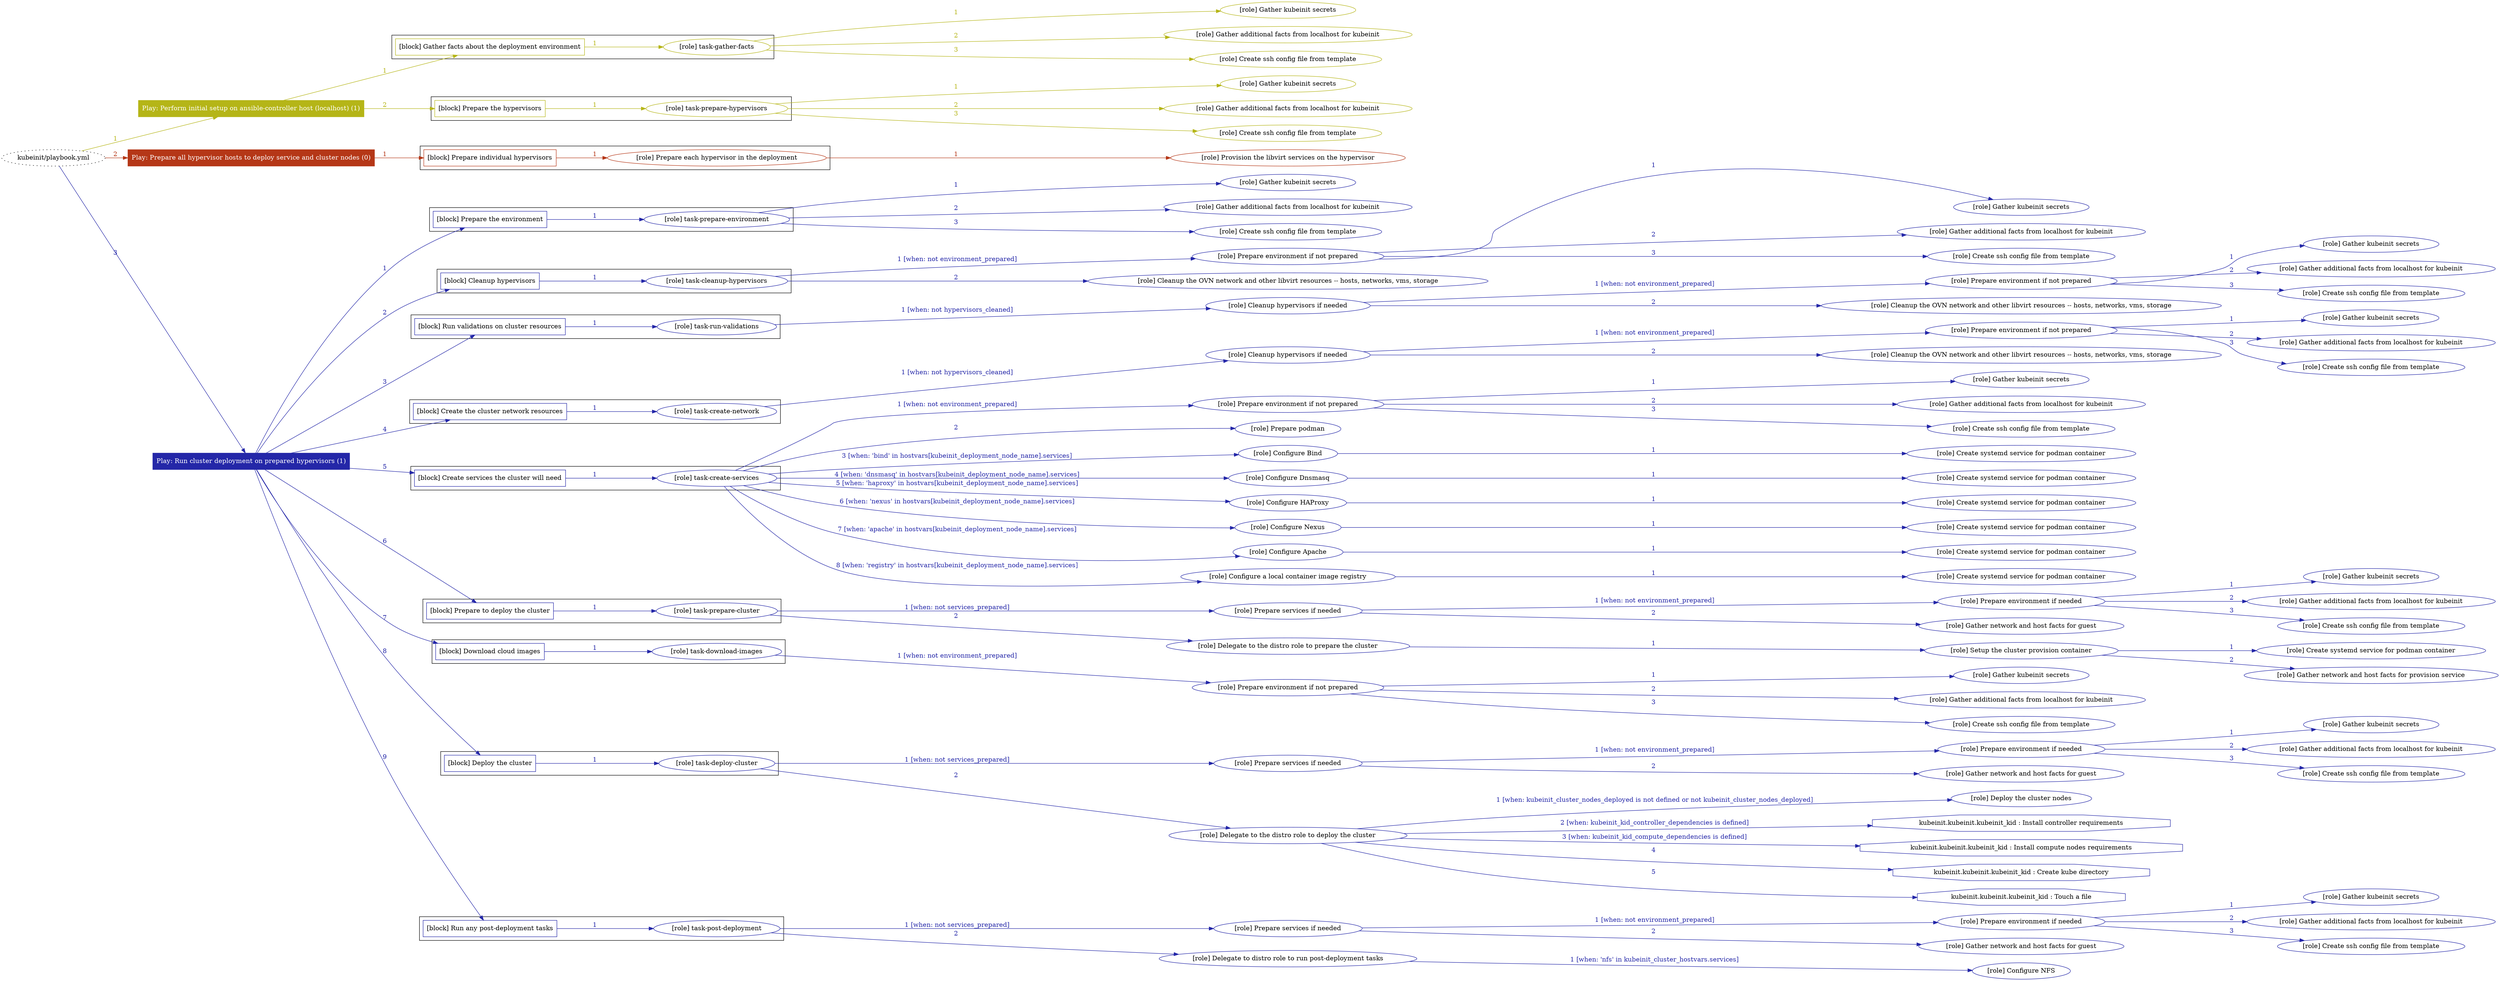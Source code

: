 digraph {
	graph [concentrate=true ordering=in rankdir=LR ratio=fill]
	edge [esep=5 sep=10]
	"kubeinit/playbook.yml" [URL="/home/runner/work/kubeinit/kubeinit/kubeinit/playbook.yml" id=playbook_47b7b293 style=dotted]
	play_937cb48f [label="Play: Perform initial setup on ansible-controller host (localhost) (1)" URL="/home/runner/work/kubeinit/kubeinit/kubeinit/playbook.yml" color="#b5b517" fontcolor="#ffffff" id=play_937cb48f shape=box style=filled tooltip=localhost]
	"kubeinit/playbook.yml" -> play_937cb48f [label="1 " color="#b5b517" fontcolor="#b5b517" id=edge_dd795683 labeltooltip="1 " tooltip="1 "]
	subgraph "Gather kubeinit secrets" {
		role_ed96c75e [label="[role] Gather kubeinit secrets" URL="/home/runner/.ansible/collections/ansible_collections/kubeinit/kubeinit/roles/kubeinit_prepare/tasks/gather_kubeinit_facts.yml" color="#b5b517" id=role_ed96c75e tooltip="Gather kubeinit secrets"]
	}
	subgraph "Gather additional facts from localhost for kubeinit" {
		role_6e40fe6b [label="[role] Gather additional facts from localhost for kubeinit" URL="/home/runner/.ansible/collections/ansible_collections/kubeinit/kubeinit/roles/kubeinit_prepare/tasks/gather_kubeinit_facts.yml" color="#b5b517" id=role_6e40fe6b tooltip="Gather additional facts from localhost for kubeinit"]
	}
	subgraph "Create ssh config file from template" {
		role_78a59d5d [label="[role] Create ssh config file from template" URL="/home/runner/.ansible/collections/ansible_collections/kubeinit/kubeinit/roles/kubeinit_prepare/tasks/gather_kubeinit_facts.yml" color="#b5b517" id=role_78a59d5d tooltip="Create ssh config file from template"]
	}
	subgraph "task-gather-facts" {
		role_327c9a6c [label="[role] task-gather-facts" URL="/home/runner/work/kubeinit/kubeinit/kubeinit/playbook.yml" color="#b5b517" id=role_327c9a6c tooltip="task-gather-facts"]
		role_327c9a6c -> role_ed96c75e [label="1 " color="#b5b517" fontcolor="#b5b517" id=edge_e8161efe labeltooltip="1 " tooltip="1 "]
		role_327c9a6c -> role_6e40fe6b [label="2 " color="#b5b517" fontcolor="#b5b517" id=edge_b67c21b3 labeltooltip="2 " tooltip="2 "]
		role_327c9a6c -> role_78a59d5d [label="3 " color="#b5b517" fontcolor="#b5b517" id=edge_03779abf labeltooltip="3 " tooltip="3 "]
	}
	subgraph "Gather kubeinit secrets" {
		role_2427c04c [label="[role] Gather kubeinit secrets" URL="/home/runner/.ansible/collections/ansible_collections/kubeinit/kubeinit/roles/kubeinit_prepare/tasks/gather_kubeinit_facts.yml" color="#b5b517" id=role_2427c04c tooltip="Gather kubeinit secrets"]
	}
	subgraph "Gather additional facts from localhost for kubeinit" {
		role_32081172 [label="[role] Gather additional facts from localhost for kubeinit" URL="/home/runner/.ansible/collections/ansible_collections/kubeinit/kubeinit/roles/kubeinit_prepare/tasks/gather_kubeinit_facts.yml" color="#b5b517" id=role_32081172 tooltip="Gather additional facts from localhost for kubeinit"]
	}
	subgraph "Create ssh config file from template" {
		role_581063bf [label="[role] Create ssh config file from template" URL="/home/runner/.ansible/collections/ansible_collections/kubeinit/kubeinit/roles/kubeinit_prepare/tasks/gather_kubeinit_facts.yml" color="#b5b517" id=role_581063bf tooltip="Create ssh config file from template"]
	}
	subgraph "task-prepare-hypervisors" {
		role_02ac95f9 [label="[role] task-prepare-hypervisors" URL="/home/runner/work/kubeinit/kubeinit/kubeinit/playbook.yml" color="#b5b517" id=role_02ac95f9 tooltip="task-prepare-hypervisors"]
		role_02ac95f9 -> role_2427c04c [label="1 " color="#b5b517" fontcolor="#b5b517" id=edge_ed2f1d16 labeltooltip="1 " tooltip="1 "]
		role_02ac95f9 -> role_32081172 [label="2 " color="#b5b517" fontcolor="#b5b517" id=edge_9cb4f3f2 labeltooltip="2 " tooltip="2 "]
		role_02ac95f9 -> role_581063bf [label="3 " color="#b5b517" fontcolor="#b5b517" id=edge_46cb0c7a labeltooltip="3 " tooltip="3 "]
	}
	subgraph "Play: Perform initial setup on ansible-controller host (localhost) (1)" {
		play_937cb48f -> block_862da949 [label=1 color="#b5b517" fontcolor="#b5b517" id=edge_7a6660ed labeltooltip=1 tooltip=1]
		subgraph cluster_block_862da949 {
			block_862da949 [label="[block] Gather facts about the deployment environment" URL="/home/runner/work/kubeinit/kubeinit/kubeinit/playbook.yml" color="#b5b517" id=block_862da949 labeltooltip="Gather facts about the deployment environment" shape=box tooltip="Gather facts about the deployment environment"]
			block_862da949 -> role_327c9a6c [label="1 " color="#b5b517" fontcolor="#b5b517" id=edge_3bb84605 labeltooltip="1 " tooltip="1 "]
		}
		play_937cb48f -> block_5217d3e6 [label=2 color="#b5b517" fontcolor="#b5b517" id=edge_00e06ff8 labeltooltip=2 tooltip=2]
		subgraph cluster_block_5217d3e6 {
			block_5217d3e6 [label="[block] Prepare the hypervisors" URL="/home/runner/work/kubeinit/kubeinit/kubeinit/playbook.yml" color="#b5b517" id=block_5217d3e6 labeltooltip="Prepare the hypervisors" shape=box tooltip="Prepare the hypervisors"]
			block_5217d3e6 -> role_02ac95f9 [label="1 " color="#b5b517" fontcolor="#b5b517" id=edge_16edf0bf labeltooltip="1 " tooltip="1 "]
		}
	}
	play_73b41ae6 [label="Play: Prepare all hypervisor hosts to deploy service and cluster nodes (0)" URL="/home/runner/work/kubeinit/kubeinit/kubeinit/playbook.yml" color="#b53717" fontcolor="#ffffff" id=play_73b41ae6 shape=box style=filled tooltip="Play: Prepare all hypervisor hosts to deploy service and cluster nodes (0)"]
	"kubeinit/playbook.yml" -> play_73b41ae6 [label="2 " color="#b53717" fontcolor="#b53717" id=edge_59a3e1f5 labeltooltip="2 " tooltip="2 "]
	subgraph "Provision the libvirt services on the hypervisor" {
		role_277ba4d5 [label="[role] Provision the libvirt services on the hypervisor" URL="/home/runner/.ansible/collections/ansible_collections/kubeinit/kubeinit/roles/kubeinit_prepare/tasks/prepare_hypervisor.yml" color="#b53717" id=role_277ba4d5 tooltip="Provision the libvirt services on the hypervisor"]
	}
	subgraph "Prepare each hypervisor in the deployment" {
		role_1795a131 [label="[role] Prepare each hypervisor in the deployment" URL="/home/runner/work/kubeinit/kubeinit/kubeinit/playbook.yml" color="#b53717" id=role_1795a131 tooltip="Prepare each hypervisor in the deployment"]
		role_1795a131 -> role_277ba4d5 [label="1 " color="#b53717" fontcolor="#b53717" id=edge_d8b6fa1d labeltooltip="1 " tooltip="1 "]
	}
	subgraph "Play: Prepare all hypervisor hosts to deploy service and cluster nodes (0)" {
		play_73b41ae6 -> block_49fa1c51 [label=1 color="#b53717" fontcolor="#b53717" id=edge_22fc5b82 labeltooltip=1 tooltip=1]
		subgraph cluster_block_49fa1c51 {
			block_49fa1c51 [label="[block] Prepare individual hypervisors" URL="/home/runner/work/kubeinit/kubeinit/kubeinit/playbook.yml" color="#b53717" id=block_49fa1c51 labeltooltip="Prepare individual hypervisors" shape=box tooltip="Prepare individual hypervisors"]
			block_49fa1c51 -> role_1795a131 [label="1 " color="#b53717" fontcolor="#b53717" id=edge_def941c2 labeltooltip="1 " tooltip="1 "]
		}
	}
	play_09cf9530 [label="Play: Run cluster deployment on prepared hypervisors (1)" URL="/home/runner/work/kubeinit/kubeinit/kubeinit/playbook.yml" color="#2427a8" fontcolor="#ffffff" id=play_09cf9530 shape=box style=filled tooltip=localhost]
	"kubeinit/playbook.yml" -> play_09cf9530 [label="3 " color="#2427a8" fontcolor="#2427a8" id=edge_6d068b29 labeltooltip="3 " tooltip="3 "]
	subgraph "Gather kubeinit secrets" {
		role_8f853077 [label="[role] Gather kubeinit secrets" URL="/home/runner/.ansible/collections/ansible_collections/kubeinit/kubeinit/roles/kubeinit_prepare/tasks/gather_kubeinit_facts.yml" color="#2427a8" id=role_8f853077 tooltip="Gather kubeinit secrets"]
	}
	subgraph "Gather additional facts from localhost for kubeinit" {
		role_56231300 [label="[role] Gather additional facts from localhost for kubeinit" URL="/home/runner/.ansible/collections/ansible_collections/kubeinit/kubeinit/roles/kubeinit_prepare/tasks/gather_kubeinit_facts.yml" color="#2427a8" id=role_56231300 tooltip="Gather additional facts from localhost for kubeinit"]
	}
	subgraph "Create ssh config file from template" {
		role_834581c9 [label="[role] Create ssh config file from template" URL="/home/runner/.ansible/collections/ansible_collections/kubeinit/kubeinit/roles/kubeinit_prepare/tasks/gather_kubeinit_facts.yml" color="#2427a8" id=role_834581c9 tooltip="Create ssh config file from template"]
	}
	subgraph "task-prepare-environment" {
		role_d9ef6ade [label="[role] task-prepare-environment" URL="/home/runner/work/kubeinit/kubeinit/kubeinit/playbook.yml" color="#2427a8" id=role_d9ef6ade tooltip="task-prepare-environment"]
		role_d9ef6ade -> role_8f853077 [label="1 " color="#2427a8" fontcolor="#2427a8" id=edge_3ff3e3dc labeltooltip="1 " tooltip="1 "]
		role_d9ef6ade -> role_56231300 [label="2 " color="#2427a8" fontcolor="#2427a8" id=edge_e9e5349a labeltooltip="2 " tooltip="2 "]
		role_d9ef6ade -> role_834581c9 [label="3 " color="#2427a8" fontcolor="#2427a8" id=edge_0f3aed71 labeltooltip="3 " tooltip="3 "]
	}
	subgraph "Gather kubeinit secrets" {
		role_c5cd80c6 [label="[role] Gather kubeinit secrets" URL="/home/runner/.ansible/collections/ansible_collections/kubeinit/kubeinit/roles/kubeinit_prepare/tasks/gather_kubeinit_facts.yml" color="#2427a8" id=role_c5cd80c6 tooltip="Gather kubeinit secrets"]
	}
	subgraph "Gather additional facts from localhost for kubeinit" {
		role_556c48da [label="[role] Gather additional facts from localhost for kubeinit" URL="/home/runner/.ansible/collections/ansible_collections/kubeinit/kubeinit/roles/kubeinit_prepare/tasks/gather_kubeinit_facts.yml" color="#2427a8" id=role_556c48da tooltip="Gather additional facts from localhost for kubeinit"]
	}
	subgraph "Create ssh config file from template" {
		role_42d53e2d [label="[role] Create ssh config file from template" URL="/home/runner/.ansible/collections/ansible_collections/kubeinit/kubeinit/roles/kubeinit_prepare/tasks/gather_kubeinit_facts.yml" color="#2427a8" id=role_42d53e2d tooltip="Create ssh config file from template"]
	}
	subgraph "Prepare environment if not prepared" {
		role_fcbd5d4d [label="[role] Prepare environment if not prepared" URL="/home/runner/.ansible/collections/ansible_collections/kubeinit/kubeinit/roles/kubeinit_prepare/tasks/cleanup_hypervisors.yml" color="#2427a8" id=role_fcbd5d4d tooltip="Prepare environment if not prepared"]
		role_fcbd5d4d -> role_c5cd80c6 [label="1 " color="#2427a8" fontcolor="#2427a8" id=edge_6a57b587 labeltooltip="1 " tooltip="1 "]
		role_fcbd5d4d -> role_556c48da [label="2 " color="#2427a8" fontcolor="#2427a8" id=edge_8f45a356 labeltooltip="2 " tooltip="2 "]
		role_fcbd5d4d -> role_42d53e2d [label="3 " color="#2427a8" fontcolor="#2427a8" id=edge_998fbed8 labeltooltip="3 " tooltip="3 "]
	}
	subgraph "Cleanup the OVN network and other libvirt resources -- hosts, networks, vms, storage" {
		role_f5495cf4 [label="[role] Cleanup the OVN network and other libvirt resources -- hosts, networks, vms, storage" URL="/home/runner/.ansible/collections/ansible_collections/kubeinit/kubeinit/roles/kubeinit_prepare/tasks/cleanup_hypervisors.yml" color="#2427a8" id=role_f5495cf4 tooltip="Cleanup the OVN network and other libvirt resources -- hosts, networks, vms, storage"]
	}
	subgraph "task-cleanup-hypervisors" {
		role_9c5950e7 [label="[role] task-cleanup-hypervisors" URL="/home/runner/work/kubeinit/kubeinit/kubeinit/playbook.yml" color="#2427a8" id=role_9c5950e7 tooltip="task-cleanup-hypervisors"]
		role_9c5950e7 -> role_fcbd5d4d [label="1 [when: not environment_prepared]" color="#2427a8" fontcolor="#2427a8" id=edge_17e51607 labeltooltip="1 [when: not environment_prepared]" tooltip="1 [when: not environment_prepared]"]
		role_9c5950e7 -> role_f5495cf4 [label="2 " color="#2427a8" fontcolor="#2427a8" id=edge_f82c6fec labeltooltip="2 " tooltip="2 "]
	}
	subgraph "Gather kubeinit secrets" {
		role_97b9703a [label="[role] Gather kubeinit secrets" URL="/home/runner/.ansible/collections/ansible_collections/kubeinit/kubeinit/roles/kubeinit_prepare/tasks/gather_kubeinit_facts.yml" color="#2427a8" id=role_97b9703a tooltip="Gather kubeinit secrets"]
	}
	subgraph "Gather additional facts from localhost for kubeinit" {
		role_0f340cea [label="[role] Gather additional facts from localhost for kubeinit" URL="/home/runner/.ansible/collections/ansible_collections/kubeinit/kubeinit/roles/kubeinit_prepare/tasks/gather_kubeinit_facts.yml" color="#2427a8" id=role_0f340cea tooltip="Gather additional facts from localhost for kubeinit"]
	}
	subgraph "Create ssh config file from template" {
		role_f732a82e [label="[role] Create ssh config file from template" URL="/home/runner/.ansible/collections/ansible_collections/kubeinit/kubeinit/roles/kubeinit_prepare/tasks/gather_kubeinit_facts.yml" color="#2427a8" id=role_f732a82e tooltip="Create ssh config file from template"]
	}
	subgraph "Prepare environment if not prepared" {
		role_f29326f2 [label="[role] Prepare environment if not prepared" URL="/home/runner/.ansible/collections/ansible_collections/kubeinit/kubeinit/roles/kubeinit_prepare/tasks/cleanup_hypervisors.yml" color="#2427a8" id=role_f29326f2 tooltip="Prepare environment if not prepared"]
		role_f29326f2 -> role_97b9703a [label="1 " color="#2427a8" fontcolor="#2427a8" id=edge_5872899e labeltooltip="1 " tooltip="1 "]
		role_f29326f2 -> role_0f340cea [label="2 " color="#2427a8" fontcolor="#2427a8" id=edge_11907156 labeltooltip="2 " tooltip="2 "]
		role_f29326f2 -> role_f732a82e [label="3 " color="#2427a8" fontcolor="#2427a8" id=edge_9e468ffb labeltooltip="3 " tooltip="3 "]
	}
	subgraph "Cleanup the OVN network and other libvirt resources -- hosts, networks, vms, storage" {
		role_e59be4cb [label="[role] Cleanup the OVN network and other libvirt resources -- hosts, networks, vms, storage" URL="/home/runner/.ansible/collections/ansible_collections/kubeinit/kubeinit/roles/kubeinit_prepare/tasks/cleanup_hypervisors.yml" color="#2427a8" id=role_e59be4cb tooltip="Cleanup the OVN network and other libvirt resources -- hosts, networks, vms, storage"]
	}
	subgraph "Cleanup hypervisors if needed" {
		role_9312fcc5 [label="[role] Cleanup hypervisors if needed" URL="/home/runner/.ansible/collections/ansible_collections/kubeinit/kubeinit/roles/kubeinit_validations/tasks/main.yml" color="#2427a8" id=role_9312fcc5 tooltip="Cleanup hypervisors if needed"]
		role_9312fcc5 -> role_f29326f2 [label="1 [when: not environment_prepared]" color="#2427a8" fontcolor="#2427a8" id=edge_0fa0b1cf labeltooltip="1 [when: not environment_prepared]" tooltip="1 [when: not environment_prepared]"]
		role_9312fcc5 -> role_e59be4cb [label="2 " color="#2427a8" fontcolor="#2427a8" id=edge_1bc4699c labeltooltip="2 " tooltip="2 "]
	}
	subgraph "task-run-validations" {
		role_a04991d7 [label="[role] task-run-validations" URL="/home/runner/work/kubeinit/kubeinit/kubeinit/playbook.yml" color="#2427a8" id=role_a04991d7 tooltip="task-run-validations"]
		role_a04991d7 -> role_9312fcc5 [label="1 [when: not hypervisors_cleaned]" color="#2427a8" fontcolor="#2427a8" id=edge_fa55d11b labeltooltip="1 [when: not hypervisors_cleaned]" tooltip="1 [when: not hypervisors_cleaned]"]
	}
	subgraph "Gather kubeinit secrets" {
		role_500ed035 [label="[role] Gather kubeinit secrets" URL="/home/runner/.ansible/collections/ansible_collections/kubeinit/kubeinit/roles/kubeinit_prepare/tasks/gather_kubeinit_facts.yml" color="#2427a8" id=role_500ed035 tooltip="Gather kubeinit secrets"]
	}
	subgraph "Gather additional facts from localhost for kubeinit" {
		role_270c46f4 [label="[role] Gather additional facts from localhost for kubeinit" URL="/home/runner/.ansible/collections/ansible_collections/kubeinit/kubeinit/roles/kubeinit_prepare/tasks/gather_kubeinit_facts.yml" color="#2427a8" id=role_270c46f4 tooltip="Gather additional facts from localhost for kubeinit"]
	}
	subgraph "Create ssh config file from template" {
		role_8935c020 [label="[role] Create ssh config file from template" URL="/home/runner/.ansible/collections/ansible_collections/kubeinit/kubeinit/roles/kubeinit_prepare/tasks/gather_kubeinit_facts.yml" color="#2427a8" id=role_8935c020 tooltip="Create ssh config file from template"]
	}
	subgraph "Prepare environment if not prepared" {
		role_76c65f80 [label="[role] Prepare environment if not prepared" URL="/home/runner/.ansible/collections/ansible_collections/kubeinit/kubeinit/roles/kubeinit_prepare/tasks/cleanup_hypervisors.yml" color="#2427a8" id=role_76c65f80 tooltip="Prepare environment if not prepared"]
		role_76c65f80 -> role_500ed035 [label="1 " color="#2427a8" fontcolor="#2427a8" id=edge_93032f1d labeltooltip="1 " tooltip="1 "]
		role_76c65f80 -> role_270c46f4 [label="2 " color="#2427a8" fontcolor="#2427a8" id=edge_ddab5c0a labeltooltip="2 " tooltip="2 "]
		role_76c65f80 -> role_8935c020 [label="3 " color="#2427a8" fontcolor="#2427a8" id=edge_91347663 labeltooltip="3 " tooltip="3 "]
	}
	subgraph "Cleanup the OVN network and other libvirt resources -- hosts, networks, vms, storage" {
		role_c40c7f2e [label="[role] Cleanup the OVN network and other libvirt resources -- hosts, networks, vms, storage" URL="/home/runner/.ansible/collections/ansible_collections/kubeinit/kubeinit/roles/kubeinit_prepare/tasks/cleanup_hypervisors.yml" color="#2427a8" id=role_c40c7f2e tooltip="Cleanup the OVN network and other libvirt resources -- hosts, networks, vms, storage"]
	}
	subgraph "Cleanup hypervisors if needed" {
		role_89f63b61 [label="[role] Cleanup hypervisors if needed" URL="/home/runner/.ansible/collections/ansible_collections/kubeinit/kubeinit/roles/kubeinit_libvirt/tasks/create_network.yml" color="#2427a8" id=role_89f63b61 tooltip="Cleanup hypervisors if needed"]
		role_89f63b61 -> role_76c65f80 [label="1 [when: not environment_prepared]" color="#2427a8" fontcolor="#2427a8" id=edge_4520c229 labeltooltip="1 [when: not environment_prepared]" tooltip="1 [when: not environment_prepared]"]
		role_89f63b61 -> role_c40c7f2e [label="2 " color="#2427a8" fontcolor="#2427a8" id=edge_1d735fc8 labeltooltip="2 " tooltip="2 "]
	}
	subgraph "task-create-network" {
		role_98f23f4d [label="[role] task-create-network" URL="/home/runner/work/kubeinit/kubeinit/kubeinit/playbook.yml" color="#2427a8" id=role_98f23f4d tooltip="task-create-network"]
		role_98f23f4d -> role_89f63b61 [label="1 [when: not hypervisors_cleaned]" color="#2427a8" fontcolor="#2427a8" id=edge_53537ac6 labeltooltip="1 [when: not hypervisors_cleaned]" tooltip="1 [when: not hypervisors_cleaned]"]
	}
	subgraph "Gather kubeinit secrets" {
		role_62e8cdbf [label="[role] Gather kubeinit secrets" URL="/home/runner/.ansible/collections/ansible_collections/kubeinit/kubeinit/roles/kubeinit_prepare/tasks/gather_kubeinit_facts.yml" color="#2427a8" id=role_62e8cdbf tooltip="Gather kubeinit secrets"]
	}
	subgraph "Gather additional facts from localhost for kubeinit" {
		role_05e014ed [label="[role] Gather additional facts from localhost for kubeinit" URL="/home/runner/.ansible/collections/ansible_collections/kubeinit/kubeinit/roles/kubeinit_prepare/tasks/gather_kubeinit_facts.yml" color="#2427a8" id=role_05e014ed tooltip="Gather additional facts from localhost for kubeinit"]
	}
	subgraph "Create ssh config file from template" {
		role_a00cce77 [label="[role] Create ssh config file from template" URL="/home/runner/.ansible/collections/ansible_collections/kubeinit/kubeinit/roles/kubeinit_prepare/tasks/gather_kubeinit_facts.yml" color="#2427a8" id=role_a00cce77 tooltip="Create ssh config file from template"]
	}
	subgraph "Prepare environment if not prepared" {
		role_56dff749 [label="[role] Prepare environment if not prepared" URL="/home/runner/.ansible/collections/ansible_collections/kubeinit/kubeinit/roles/kubeinit_services/tasks/main.yml" color="#2427a8" id=role_56dff749 tooltip="Prepare environment if not prepared"]
		role_56dff749 -> role_62e8cdbf [label="1 " color="#2427a8" fontcolor="#2427a8" id=edge_de40e7b5 labeltooltip="1 " tooltip="1 "]
		role_56dff749 -> role_05e014ed [label="2 " color="#2427a8" fontcolor="#2427a8" id=edge_9882cd76 labeltooltip="2 " tooltip="2 "]
		role_56dff749 -> role_a00cce77 [label="3 " color="#2427a8" fontcolor="#2427a8" id=edge_a8065f59 labeltooltip="3 " tooltip="3 "]
	}
	subgraph "Prepare podman" {
		role_222bad69 [label="[role] Prepare podman" URL="/home/runner/.ansible/collections/ansible_collections/kubeinit/kubeinit/roles/kubeinit_services/tasks/00_create_service_pod.yml" color="#2427a8" id=role_222bad69 tooltip="Prepare podman"]
	}
	subgraph "Create systemd service for podman container" {
		role_c57f6ab6 [label="[role] Create systemd service for podman container" URL="/home/runner/.ansible/collections/ansible_collections/kubeinit/kubeinit/roles/kubeinit_bind/tasks/main.yml" color="#2427a8" id=role_c57f6ab6 tooltip="Create systemd service for podman container"]
	}
	subgraph "Configure Bind" {
		role_c5176e8d [label="[role] Configure Bind" URL="/home/runner/.ansible/collections/ansible_collections/kubeinit/kubeinit/roles/kubeinit_services/tasks/start_services_containers.yml" color="#2427a8" id=role_c5176e8d tooltip="Configure Bind"]
		role_c5176e8d -> role_c57f6ab6 [label="1 " color="#2427a8" fontcolor="#2427a8" id=edge_eb5663e1 labeltooltip="1 " tooltip="1 "]
	}
	subgraph "Create systemd service for podman container" {
		role_9e162a7a [label="[role] Create systemd service for podman container" URL="/home/runner/.ansible/collections/ansible_collections/kubeinit/kubeinit/roles/kubeinit_dnsmasq/tasks/main.yml" color="#2427a8" id=role_9e162a7a tooltip="Create systemd service for podman container"]
	}
	subgraph "Configure Dnsmasq" {
		role_fbda7742 [label="[role] Configure Dnsmasq" URL="/home/runner/.ansible/collections/ansible_collections/kubeinit/kubeinit/roles/kubeinit_services/tasks/start_services_containers.yml" color="#2427a8" id=role_fbda7742 tooltip="Configure Dnsmasq"]
		role_fbda7742 -> role_9e162a7a [label="1 " color="#2427a8" fontcolor="#2427a8" id=edge_79f98fdc labeltooltip="1 " tooltip="1 "]
	}
	subgraph "Create systemd service for podman container" {
		role_ba50d665 [label="[role] Create systemd service for podman container" URL="/home/runner/.ansible/collections/ansible_collections/kubeinit/kubeinit/roles/kubeinit_haproxy/tasks/main.yml" color="#2427a8" id=role_ba50d665 tooltip="Create systemd service for podman container"]
	}
	subgraph "Configure HAProxy" {
		role_ff2dfc10 [label="[role] Configure HAProxy" URL="/home/runner/.ansible/collections/ansible_collections/kubeinit/kubeinit/roles/kubeinit_services/tasks/start_services_containers.yml" color="#2427a8" id=role_ff2dfc10 tooltip="Configure HAProxy"]
		role_ff2dfc10 -> role_ba50d665 [label="1 " color="#2427a8" fontcolor="#2427a8" id=edge_7e1d3cba labeltooltip="1 " tooltip="1 "]
	}
	subgraph "Create systemd service for podman container" {
		role_bfdafab1 [label="[role] Create systemd service for podman container" URL="/home/runner/.ansible/collections/ansible_collections/kubeinit/kubeinit/roles/kubeinit_nexus/tasks/main.yml" color="#2427a8" id=role_bfdafab1 tooltip="Create systemd service for podman container"]
	}
	subgraph "Configure Nexus" {
		role_fda3ca57 [label="[role] Configure Nexus" URL="/home/runner/.ansible/collections/ansible_collections/kubeinit/kubeinit/roles/kubeinit_services/tasks/start_services_containers.yml" color="#2427a8" id=role_fda3ca57 tooltip="Configure Nexus"]
		role_fda3ca57 -> role_bfdafab1 [label="1 " color="#2427a8" fontcolor="#2427a8" id=edge_8e63a754 labeltooltip="1 " tooltip="1 "]
	}
	subgraph "Create systemd service for podman container" {
		role_82c90b2b [label="[role] Create systemd service for podman container" URL="/home/runner/.ansible/collections/ansible_collections/kubeinit/kubeinit/roles/kubeinit_apache/tasks/main.yml" color="#2427a8" id=role_82c90b2b tooltip="Create systemd service for podman container"]
	}
	subgraph "Configure Apache" {
		role_ef369578 [label="[role] Configure Apache" URL="/home/runner/.ansible/collections/ansible_collections/kubeinit/kubeinit/roles/kubeinit_services/tasks/start_services_containers.yml" color="#2427a8" id=role_ef369578 tooltip="Configure Apache"]
		role_ef369578 -> role_82c90b2b [label="1 " color="#2427a8" fontcolor="#2427a8" id=edge_097c8b35 labeltooltip="1 " tooltip="1 "]
	}
	subgraph "Create systemd service for podman container" {
		role_621378c6 [label="[role] Create systemd service for podman container" URL="/home/runner/.ansible/collections/ansible_collections/kubeinit/kubeinit/roles/kubeinit_registry/tasks/main.yml" color="#2427a8" id=role_621378c6 tooltip="Create systemd service for podman container"]
	}
	subgraph "Configure a local container image registry" {
		role_a274fefb [label="[role] Configure a local container image registry" URL="/home/runner/.ansible/collections/ansible_collections/kubeinit/kubeinit/roles/kubeinit_services/tasks/start_services_containers.yml" color="#2427a8" id=role_a274fefb tooltip="Configure a local container image registry"]
		role_a274fefb -> role_621378c6 [label="1 " color="#2427a8" fontcolor="#2427a8" id=edge_2cad0585 labeltooltip="1 " tooltip="1 "]
	}
	subgraph "task-create-services" {
		role_6dd22979 [label="[role] task-create-services" URL="/home/runner/work/kubeinit/kubeinit/kubeinit/playbook.yml" color="#2427a8" id=role_6dd22979 tooltip="task-create-services"]
		role_6dd22979 -> role_56dff749 [label="1 [when: not environment_prepared]" color="#2427a8" fontcolor="#2427a8" id=edge_e21ea32a labeltooltip="1 [when: not environment_prepared]" tooltip="1 [when: not environment_prepared]"]
		role_6dd22979 -> role_222bad69 [label="2 " color="#2427a8" fontcolor="#2427a8" id=edge_278cd8c5 labeltooltip="2 " tooltip="2 "]
		role_6dd22979 -> role_c5176e8d [label="3 [when: 'bind' in hostvars[kubeinit_deployment_node_name].services]" color="#2427a8" fontcolor="#2427a8" id=edge_ca9f55d6 labeltooltip="3 [when: 'bind' in hostvars[kubeinit_deployment_node_name].services]" tooltip="3 [when: 'bind' in hostvars[kubeinit_deployment_node_name].services]"]
		role_6dd22979 -> role_fbda7742 [label="4 [when: 'dnsmasq' in hostvars[kubeinit_deployment_node_name].services]" color="#2427a8" fontcolor="#2427a8" id=edge_efd24d9a labeltooltip="4 [when: 'dnsmasq' in hostvars[kubeinit_deployment_node_name].services]" tooltip="4 [when: 'dnsmasq' in hostvars[kubeinit_deployment_node_name].services]"]
		role_6dd22979 -> role_ff2dfc10 [label="5 [when: 'haproxy' in hostvars[kubeinit_deployment_node_name].services]" color="#2427a8" fontcolor="#2427a8" id=edge_682dbeef labeltooltip="5 [when: 'haproxy' in hostvars[kubeinit_deployment_node_name].services]" tooltip="5 [when: 'haproxy' in hostvars[kubeinit_deployment_node_name].services]"]
		role_6dd22979 -> role_fda3ca57 [label="6 [when: 'nexus' in hostvars[kubeinit_deployment_node_name].services]" color="#2427a8" fontcolor="#2427a8" id=edge_9268d89e labeltooltip="6 [when: 'nexus' in hostvars[kubeinit_deployment_node_name].services]" tooltip="6 [when: 'nexus' in hostvars[kubeinit_deployment_node_name].services]"]
		role_6dd22979 -> role_ef369578 [label="7 [when: 'apache' in hostvars[kubeinit_deployment_node_name].services]" color="#2427a8" fontcolor="#2427a8" id=edge_fb67e4e1 labeltooltip="7 [when: 'apache' in hostvars[kubeinit_deployment_node_name].services]" tooltip="7 [when: 'apache' in hostvars[kubeinit_deployment_node_name].services]"]
		role_6dd22979 -> role_a274fefb [label="8 [when: 'registry' in hostvars[kubeinit_deployment_node_name].services]" color="#2427a8" fontcolor="#2427a8" id=edge_ecc804d3 labeltooltip="8 [when: 'registry' in hostvars[kubeinit_deployment_node_name].services]" tooltip="8 [when: 'registry' in hostvars[kubeinit_deployment_node_name].services]"]
	}
	subgraph "Gather kubeinit secrets" {
		role_0bee7675 [label="[role] Gather kubeinit secrets" URL="/home/runner/.ansible/collections/ansible_collections/kubeinit/kubeinit/roles/kubeinit_prepare/tasks/gather_kubeinit_facts.yml" color="#2427a8" id=role_0bee7675 tooltip="Gather kubeinit secrets"]
	}
	subgraph "Gather additional facts from localhost for kubeinit" {
		role_5ee8632e [label="[role] Gather additional facts from localhost for kubeinit" URL="/home/runner/.ansible/collections/ansible_collections/kubeinit/kubeinit/roles/kubeinit_prepare/tasks/gather_kubeinit_facts.yml" color="#2427a8" id=role_5ee8632e tooltip="Gather additional facts from localhost for kubeinit"]
	}
	subgraph "Create ssh config file from template" {
		role_b20c9bca [label="[role] Create ssh config file from template" URL="/home/runner/.ansible/collections/ansible_collections/kubeinit/kubeinit/roles/kubeinit_prepare/tasks/gather_kubeinit_facts.yml" color="#2427a8" id=role_b20c9bca tooltip="Create ssh config file from template"]
	}
	subgraph "Prepare environment if needed" {
		role_c9815162 [label="[role] Prepare environment if needed" URL="/home/runner/.ansible/collections/ansible_collections/kubeinit/kubeinit/roles/kubeinit_services/tasks/prepare_services.yml" color="#2427a8" id=role_c9815162 tooltip="Prepare environment if needed"]
		role_c9815162 -> role_0bee7675 [label="1 " color="#2427a8" fontcolor="#2427a8" id=edge_0465db9a labeltooltip="1 " tooltip="1 "]
		role_c9815162 -> role_5ee8632e [label="2 " color="#2427a8" fontcolor="#2427a8" id=edge_35385069 labeltooltip="2 " tooltip="2 "]
		role_c9815162 -> role_b20c9bca [label="3 " color="#2427a8" fontcolor="#2427a8" id=edge_cb7cb34b labeltooltip="3 " tooltip="3 "]
	}
	subgraph "Gather network and host facts for guest" {
		role_b0f0b6a7 [label="[role] Gather network and host facts for guest" URL="/home/runner/.ansible/collections/ansible_collections/kubeinit/kubeinit/roles/kubeinit_services/tasks/prepare_services.yml" color="#2427a8" id=role_b0f0b6a7 tooltip="Gather network and host facts for guest"]
	}
	subgraph "Prepare services if needed" {
		role_21bd3b3e [label="[role] Prepare services if needed" URL="/home/runner/.ansible/collections/ansible_collections/kubeinit/kubeinit/roles/kubeinit_prepare/tasks/prepare_cluster.yml" color="#2427a8" id=role_21bd3b3e tooltip="Prepare services if needed"]
		role_21bd3b3e -> role_c9815162 [label="1 [when: not environment_prepared]" color="#2427a8" fontcolor="#2427a8" id=edge_b3222c1f labeltooltip="1 [when: not environment_prepared]" tooltip="1 [when: not environment_prepared]"]
		role_21bd3b3e -> role_b0f0b6a7 [label="2 " color="#2427a8" fontcolor="#2427a8" id=edge_87979cc7 labeltooltip="2 " tooltip="2 "]
	}
	subgraph "Create systemd service for podman container" {
		role_12110ff3 [label="[role] Create systemd service for podman container" URL="/home/runner/.ansible/collections/ansible_collections/kubeinit/kubeinit/roles/kubeinit_services/tasks/create_provision_container.yml" color="#2427a8" id=role_12110ff3 tooltip="Create systemd service for podman container"]
	}
	subgraph "Gather network and host facts for provision service" {
		role_aafa11b0 [label="[role] Gather network and host facts for provision service" URL="/home/runner/.ansible/collections/ansible_collections/kubeinit/kubeinit/roles/kubeinit_services/tasks/create_provision_container.yml" color="#2427a8" id=role_aafa11b0 tooltip="Gather network and host facts for provision service"]
	}
	subgraph "Setup the cluster provision container" {
		role_d3246973 [label="[role] Setup the cluster provision container" URL="/home/runner/.ansible/collections/ansible_collections/kubeinit/kubeinit/roles/kubeinit_kid/tasks/prepare_cluster.yml" color="#2427a8" id=role_d3246973 tooltip="Setup the cluster provision container"]
		role_d3246973 -> role_12110ff3 [label="1 " color="#2427a8" fontcolor="#2427a8" id=edge_43ae6cb6 labeltooltip="1 " tooltip="1 "]
		role_d3246973 -> role_aafa11b0 [label="2 " color="#2427a8" fontcolor="#2427a8" id=edge_40a6d098 labeltooltip="2 " tooltip="2 "]
	}
	subgraph "Delegate to the distro role to prepare the cluster" {
		role_5b0c3f78 [label="[role] Delegate to the distro role to prepare the cluster" URL="/home/runner/.ansible/collections/ansible_collections/kubeinit/kubeinit/roles/kubeinit_prepare/tasks/prepare_cluster.yml" color="#2427a8" id=role_5b0c3f78 tooltip="Delegate to the distro role to prepare the cluster"]
		role_5b0c3f78 -> role_d3246973 [label="1 " color="#2427a8" fontcolor="#2427a8" id=edge_c47993ad labeltooltip="1 " tooltip="1 "]
	}
	subgraph "task-prepare-cluster" {
		role_31e32053 [label="[role] task-prepare-cluster" URL="/home/runner/work/kubeinit/kubeinit/kubeinit/playbook.yml" color="#2427a8" id=role_31e32053 tooltip="task-prepare-cluster"]
		role_31e32053 -> role_21bd3b3e [label="1 [when: not services_prepared]" color="#2427a8" fontcolor="#2427a8" id=edge_62c024d3 labeltooltip="1 [when: not services_prepared]" tooltip="1 [when: not services_prepared]"]
		role_31e32053 -> role_5b0c3f78 [label="2 " color="#2427a8" fontcolor="#2427a8" id=edge_e42c7f4e labeltooltip="2 " tooltip="2 "]
	}
	subgraph "Gather kubeinit secrets" {
		role_d9628efc [label="[role] Gather kubeinit secrets" URL="/home/runner/.ansible/collections/ansible_collections/kubeinit/kubeinit/roles/kubeinit_prepare/tasks/gather_kubeinit_facts.yml" color="#2427a8" id=role_d9628efc tooltip="Gather kubeinit secrets"]
	}
	subgraph "Gather additional facts from localhost for kubeinit" {
		role_f1f61243 [label="[role] Gather additional facts from localhost for kubeinit" URL="/home/runner/.ansible/collections/ansible_collections/kubeinit/kubeinit/roles/kubeinit_prepare/tasks/gather_kubeinit_facts.yml" color="#2427a8" id=role_f1f61243 tooltip="Gather additional facts from localhost for kubeinit"]
	}
	subgraph "Create ssh config file from template" {
		role_9de921ac [label="[role] Create ssh config file from template" URL="/home/runner/.ansible/collections/ansible_collections/kubeinit/kubeinit/roles/kubeinit_prepare/tasks/gather_kubeinit_facts.yml" color="#2427a8" id=role_9de921ac tooltip="Create ssh config file from template"]
	}
	subgraph "Prepare environment if not prepared" {
		role_4a7225c8 [label="[role] Prepare environment if not prepared" URL="/home/runner/.ansible/collections/ansible_collections/kubeinit/kubeinit/roles/kubeinit_libvirt/tasks/download_cloud_images.yml" color="#2427a8" id=role_4a7225c8 tooltip="Prepare environment if not prepared"]
		role_4a7225c8 -> role_d9628efc [label="1 " color="#2427a8" fontcolor="#2427a8" id=edge_d0a9bfcf labeltooltip="1 " tooltip="1 "]
		role_4a7225c8 -> role_f1f61243 [label="2 " color="#2427a8" fontcolor="#2427a8" id=edge_23e8e650 labeltooltip="2 " tooltip="2 "]
		role_4a7225c8 -> role_9de921ac [label="3 " color="#2427a8" fontcolor="#2427a8" id=edge_cc6ef05d labeltooltip="3 " tooltip="3 "]
	}
	subgraph "task-download-images" {
		role_0a55ee24 [label="[role] task-download-images" URL="/home/runner/work/kubeinit/kubeinit/kubeinit/playbook.yml" color="#2427a8" id=role_0a55ee24 tooltip="task-download-images"]
		role_0a55ee24 -> role_4a7225c8 [label="1 [when: not environment_prepared]" color="#2427a8" fontcolor="#2427a8" id=edge_7a087127 labeltooltip="1 [when: not environment_prepared]" tooltip="1 [when: not environment_prepared]"]
	}
	subgraph "Gather kubeinit secrets" {
		role_bdebfbcb [label="[role] Gather kubeinit secrets" URL="/home/runner/.ansible/collections/ansible_collections/kubeinit/kubeinit/roles/kubeinit_prepare/tasks/gather_kubeinit_facts.yml" color="#2427a8" id=role_bdebfbcb tooltip="Gather kubeinit secrets"]
	}
	subgraph "Gather additional facts from localhost for kubeinit" {
		role_869e97f7 [label="[role] Gather additional facts from localhost for kubeinit" URL="/home/runner/.ansible/collections/ansible_collections/kubeinit/kubeinit/roles/kubeinit_prepare/tasks/gather_kubeinit_facts.yml" color="#2427a8" id=role_869e97f7 tooltip="Gather additional facts from localhost for kubeinit"]
	}
	subgraph "Create ssh config file from template" {
		role_876ea3b6 [label="[role] Create ssh config file from template" URL="/home/runner/.ansible/collections/ansible_collections/kubeinit/kubeinit/roles/kubeinit_prepare/tasks/gather_kubeinit_facts.yml" color="#2427a8" id=role_876ea3b6 tooltip="Create ssh config file from template"]
	}
	subgraph "Prepare environment if needed" {
		role_9755581d [label="[role] Prepare environment if needed" URL="/home/runner/.ansible/collections/ansible_collections/kubeinit/kubeinit/roles/kubeinit_services/tasks/prepare_services.yml" color="#2427a8" id=role_9755581d tooltip="Prepare environment if needed"]
		role_9755581d -> role_bdebfbcb [label="1 " color="#2427a8" fontcolor="#2427a8" id=edge_848bdb86 labeltooltip="1 " tooltip="1 "]
		role_9755581d -> role_869e97f7 [label="2 " color="#2427a8" fontcolor="#2427a8" id=edge_c6efd8f7 labeltooltip="2 " tooltip="2 "]
		role_9755581d -> role_876ea3b6 [label="3 " color="#2427a8" fontcolor="#2427a8" id=edge_83761b72 labeltooltip="3 " tooltip="3 "]
	}
	subgraph "Gather network and host facts for guest" {
		role_697d5a88 [label="[role] Gather network and host facts for guest" URL="/home/runner/.ansible/collections/ansible_collections/kubeinit/kubeinit/roles/kubeinit_services/tasks/prepare_services.yml" color="#2427a8" id=role_697d5a88 tooltip="Gather network and host facts for guest"]
	}
	subgraph "Prepare services if needed" {
		role_7d422d4b [label="[role] Prepare services if needed" URL="/home/runner/.ansible/collections/ansible_collections/kubeinit/kubeinit/roles/kubeinit_prepare/tasks/deploy_cluster.yml" color="#2427a8" id=role_7d422d4b tooltip="Prepare services if needed"]
		role_7d422d4b -> role_9755581d [label="1 [when: not environment_prepared]" color="#2427a8" fontcolor="#2427a8" id=edge_4b91d02d labeltooltip="1 [when: not environment_prepared]" tooltip="1 [when: not environment_prepared]"]
		role_7d422d4b -> role_697d5a88 [label="2 " color="#2427a8" fontcolor="#2427a8" id=edge_e57fdd91 labeltooltip="2 " tooltip="2 "]
	}
	subgraph "Deploy the cluster nodes" {
		role_2f1ad8be [label="[role] Deploy the cluster nodes" URL="/home/runner/.ansible/collections/ansible_collections/kubeinit/kubeinit/roles/kubeinit_kid/tasks/main.yml" color="#2427a8" id=role_2f1ad8be tooltip="Deploy the cluster nodes"]
	}
	subgraph "Delegate to the distro role to deploy the cluster" {
		role_4a6d78bf [label="[role] Delegate to the distro role to deploy the cluster" URL="/home/runner/.ansible/collections/ansible_collections/kubeinit/kubeinit/roles/kubeinit_prepare/tasks/deploy_cluster.yml" color="#2427a8" id=role_4a6d78bf tooltip="Delegate to the distro role to deploy the cluster"]
		role_4a6d78bf -> role_2f1ad8be [label="1 [when: kubeinit_cluster_nodes_deployed is not defined or not kubeinit_cluster_nodes_deployed]" color="#2427a8" fontcolor="#2427a8" id=edge_5b7bc854 labeltooltip="1 [when: kubeinit_cluster_nodes_deployed is not defined or not kubeinit_cluster_nodes_deployed]" tooltip="1 [when: kubeinit_cluster_nodes_deployed is not defined or not kubeinit_cluster_nodes_deployed]"]
		task_964f06f3 [label="kubeinit.kubeinit.kubeinit_kid : Install controller requirements" URL="/home/runner/.ansible/collections/ansible_collections/kubeinit/kubeinit/roles/kubeinit_kid/tasks/main.yml" color="#2427a8" id=task_964f06f3 shape=octagon tooltip="kubeinit.kubeinit.kubeinit_kid : Install controller requirements"]
		role_4a6d78bf -> task_964f06f3 [label="2 [when: kubeinit_kid_controller_dependencies is defined]" color="#2427a8" fontcolor="#2427a8" id=edge_64b417d8 labeltooltip="2 [when: kubeinit_kid_controller_dependencies is defined]" tooltip="2 [when: kubeinit_kid_controller_dependencies is defined]"]
		task_fb1a4ef7 [label="kubeinit.kubeinit.kubeinit_kid : Install compute nodes requirements" URL="/home/runner/.ansible/collections/ansible_collections/kubeinit/kubeinit/roles/kubeinit_kid/tasks/main.yml" color="#2427a8" id=task_fb1a4ef7 shape=octagon tooltip="kubeinit.kubeinit.kubeinit_kid : Install compute nodes requirements"]
		role_4a6d78bf -> task_fb1a4ef7 [label="3 [when: kubeinit_kid_compute_dependencies is defined]" color="#2427a8" fontcolor="#2427a8" id=edge_df8e2c4c labeltooltip="3 [when: kubeinit_kid_compute_dependencies is defined]" tooltip="3 [when: kubeinit_kid_compute_dependencies is defined]"]
		task_1bdb5839 [label="kubeinit.kubeinit.kubeinit_kid : Create kube directory" URL="/home/runner/.ansible/collections/ansible_collections/kubeinit/kubeinit/roles/kubeinit_kid/tasks/main.yml" color="#2427a8" id=task_1bdb5839 shape=octagon tooltip="kubeinit.kubeinit.kubeinit_kid : Create kube directory"]
		role_4a6d78bf -> task_1bdb5839 [label="4 " color="#2427a8" fontcolor="#2427a8" id=edge_07023556 labeltooltip="4 " tooltip="4 "]
		task_3a509d52 [label="kubeinit.kubeinit.kubeinit_kid : Touch a file" URL="/home/runner/.ansible/collections/ansible_collections/kubeinit/kubeinit/roles/kubeinit_kid/tasks/main.yml" color="#2427a8" id=task_3a509d52 shape=octagon tooltip="kubeinit.kubeinit.kubeinit_kid : Touch a file"]
		role_4a6d78bf -> task_3a509d52 [label="5 " color="#2427a8" fontcolor="#2427a8" id=edge_de655245 labeltooltip="5 " tooltip="5 "]
	}
	subgraph "task-deploy-cluster" {
		role_4139a288 [label="[role] task-deploy-cluster" URL="/home/runner/work/kubeinit/kubeinit/kubeinit/playbook.yml" color="#2427a8" id=role_4139a288 tooltip="task-deploy-cluster"]
		role_4139a288 -> role_7d422d4b [label="1 [when: not services_prepared]" color="#2427a8" fontcolor="#2427a8" id=edge_13655194 labeltooltip="1 [when: not services_prepared]" tooltip="1 [when: not services_prepared]"]
		role_4139a288 -> role_4a6d78bf [label="2 " color="#2427a8" fontcolor="#2427a8" id=edge_28d78627 labeltooltip="2 " tooltip="2 "]
	}
	subgraph "Gather kubeinit secrets" {
		role_9f6845c5 [label="[role] Gather kubeinit secrets" URL="/home/runner/.ansible/collections/ansible_collections/kubeinit/kubeinit/roles/kubeinit_prepare/tasks/gather_kubeinit_facts.yml" color="#2427a8" id=role_9f6845c5 tooltip="Gather kubeinit secrets"]
	}
	subgraph "Gather additional facts from localhost for kubeinit" {
		role_50618350 [label="[role] Gather additional facts from localhost for kubeinit" URL="/home/runner/.ansible/collections/ansible_collections/kubeinit/kubeinit/roles/kubeinit_prepare/tasks/gather_kubeinit_facts.yml" color="#2427a8" id=role_50618350 tooltip="Gather additional facts from localhost for kubeinit"]
	}
	subgraph "Create ssh config file from template" {
		role_a73eb6aa [label="[role] Create ssh config file from template" URL="/home/runner/.ansible/collections/ansible_collections/kubeinit/kubeinit/roles/kubeinit_prepare/tasks/gather_kubeinit_facts.yml" color="#2427a8" id=role_a73eb6aa tooltip="Create ssh config file from template"]
	}
	subgraph "Prepare environment if needed" {
		role_947061da [label="[role] Prepare environment if needed" URL="/home/runner/.ansible/collections/ansible_collections/kubeinit/kubeinit/roles/kubeinit_services/tasks/prepare_services.yml" color="#2427a8" id=role_947061da tooltip="Prepare environment if needed"]
		role_947061da -> role_9f6845c5 [label="1 " color="#2427a8" fontcolor="#2427a8" id=edge_40ec3421 labeltooltip="1 " tooltip="1 "]
		role_947061da -> role_50618350 [label="2 " color="#2427a8" fontcolor="#2427a8" id=edge_c98faa17 labeltooltip="2 " tooltip="2 "]
		role_947061da -> role_a73eb6aa [label="3 " color="#2427a8" fontcolor="#2427a8" id=edge_36c22dd1 labeltooltip="3 " tooltip="3 "]
	}
	subgraph "Gather network and host facts for guest" {
		role_5f01703c [label="[role] Gather network and host facts for guest" URL="/home/runner/.ansible/collections/ansible_collections/kubeinit/kubeinit/roles/kubeinit_services/tasks/prepare_services.yml" color="#2427a8" id=role_5f01703c tooltip="Gather network and host facts for guest"]
	}
	subgraph "Prepare services if needed" {
		role_8a6eb11b [label="[role] Prepare services if needed" URL="/home/runner/.ansible/collections/ansible_collections/kubeinit/kubeinit/roles/kubeinit_prepare/tasks/post_deployment.yml" color="#2427a8" id=role_8a6eb11b tooltip="Prepare services if needed"]
		role_8a6eb11b -> role_947061da [label="1 [when: not environment_prepared]" color="#2427a8" fontcolor="#2427a8" id=edge_6a4057b4 labeltooltip="1 [when: not environment_prepared]" tooltip="1 [when: not environment_prepared]"]
		role_8a6eb11b -> role_5f01703c [label="2 " color="#2427a8" fontcolor="#2427a8" id=edge_7747f104 labeltooltip="2 " tooltip="2 "]
	}
	subgraph "Configure NFS" {
		role_bc9b1239 [label="[role] Configure NFS" URL="/home/runner/.ansible/collections/ansible_collections/kubeinit/kubeinit/roles/kubeinit_kid/tasks/post_deployment_tasks.yml" color="#2427a8" id=role_bc9b1239 tooltip="Configure NFS"]
	}
	subgraph "Delegate to distro role to run post-deployment tasks" {
		role_0660b328 [label="[role] Delegate to distro role to run post-deployment tasks" URL="/home/runner/.ansible/collections/ansible_collections/kubeinit/kubeinit/roles/kubeinit_prepare/tasks/post_deployment.yml" color="#2427a8" id=role_0660b328 tooltip="Delegate to distro role to run post-deployment tasks"]
		role_0660b328 -> role_bc9b1239 [label="1 [when: 'nfs' in kubeinit_cluster_hostvars.services]" color="#2427a8" fontcolor="#2427a8" id=edge_29bc4e25 labeltooltip="1 [when: 'nfs' in kubeinit_cluster_hostvars.services]" tooltip="1 [when: 'nfs' in kubeinit_cluster_hostvars.services]"]
	}
	subgraph "task-post-deployment" {
		role_6d077563 [label="[role] task-post-deployment" URL="/home/runner/work/kubeinit/kubeinit/kubeinit/playbook.yml" color="#2427a8" id=role_6d077563 tooltip="task-post-deployment"]
		role_6d077563 -> role_8a6eb11b [label="1 [when: not services_prepared]" color="#2427a8" fontcolor="#2427a8" id=edge_c5875f33 labeltooltip="1 [when: not services_prepared]" tooltip="1 [when: not services_prepared]"]
		role_6d077563 -> role_0660b328 [label="2 " color="#2427a8" fontcolor="#2427a8" id=edge_2b0893b8 labeltooltip="2 " tooltip="2 "]
	}
	subgraph "Play: Run cluster deployment on prepared hypervisors (1)" {
		play_09cf9530 -> block_94db5299 [label=1 color="#2427a8" fontcolor="#2427a8" id=edge_3b9f93d2 labeltooltip=1 tooltip=1]
		subgraph cluster_block_94db5299 {
			block_94db5299 [label="[block] Prepare the environment" URL="/home/runner/work/kubeinit/kubeinit/kubeinit/playbook.yml" color="#2427a8" id=block_94db5299 labeltooltip="Prepare the environment" shape=box tooltip="Prepare the environment"]
			block_94db5299 -> role_d9ef6ade [label="1 " color="#2427a8" fontcolor="#2427a8" id=edge_b2122930 labeltooltip="1 " tooltip="1 "]
		}
		play_09cf9530 -> block_5309a48b [label=2 color="#2427a8" fontcolor="#2427a8" id=edge_b5995ef4 labeltooltip=2 tooltip=2]
		subgraph cluster_block_5309a48b {
			block_5309a48b [label="[block] Cleanup hypervisors" URL="/home/runner/work/kubeinit/kubeinit/kubeinit/playbook.yml" color="#2427a8" id=block_5309a48b labeltooltip="Cleanup hypervisors" shape=box tooltip="Cleanup hypervisors"]
			block_5309a48b -> role_9c5950e7 [label="1 " color="#2427a8" fontcolor="#2427a8" id=edge_56e72ef1 labeltooltip="1 " tooltip="1 "]
		}
		play_09cf9530 -> block_2d1d9bc8 [label=3 color="#2427a8" fontcolor="#2427a8" id=edge_1d38ef78 labeltooltip=3 tooltip=3]
		subgraph cluster_block_2d1d9bc8 {
			block_2d1d9bc8 [label="[block] Run validations on cluster resources" URL="/home/runner/work/kubeinit/kubeinit/kubeinit/playbook.yml" color="#2427a8" id=block_2d1d9bc8 labeltooltip="Run validations on cluster resources" shape=box tooltip="Run validations on cluster resources"]
			block_2d1d9bc8 -> role_a04991d7 [label="1 " color="#2427a8" fontcolor="#2427a8" id=edge_3072d80f labeltooltip="1 " tooltip="1 "]
		}
		play_09cf9530 -> block_724af67c [label=4 color="#2427a8" fontcolor="#2427a8" id=edge_1ae58f93 labeltooltip=4 tooltip=4]
		subgraph cluster_block_724af67c {
			block_724af67c [label="[block] Create the cluster network resources" URL="/home/runner/work/kubeinit/kubeinit/kubeinit/playbook.yml" color="#2427a8" id=block_724af67c labeltooltip="Create the cluster network resources" shape=box tooltip="Create the cluster network resources"]
			block_724af67c -> role_98f23f4d [label="1 " color="#2427a8" fontcolor="#2427a8" id=edge_fedf7952 labeltooltip="1 " tooltip="1 "]
		}
		play_09cf9530 -> block_d6f58243 [label=5 color="#2427a8" fontcolor="#2427a8" id=edge_48a86546 labeltooltip=5 tooltip=5]
		subgraph cluster_block_d6f58243 {
			block_d6f58243 [label="[block] Create services the cluster will need" URL="/home/runner/work/kubeinit/kubeinit/kubeinit/playbook.yml" color="#2427a8" id=block_d6f58243 labeltooltip="Create services the cluster will need" shape=box tooltip="Create services the cluster will need"]
			block_d6f58243 -> role_6dd22979 [label="1 " color="#2427a8" fontcolor="#2427a8" id=edge_8bf61310 labeltooltip="1 " tooltip="1 "]
		}
		play_09cf9530 -> block_483f9ccd [label=6 color="#2427a8" fontcolor="#2427a8" id=edge_bdcb63bc labeltooltip=6 tooltip=6]
		subgraph cluster_block_483f9ccd {
			block_483f9ccd [label="[block] Prepare to deploy the cluster" URL="/home/runner/work/kubeinit/kubeinit/kubeinit/playbook.yml" color="#2427a8" id=block_483f9ccd labeltooltip="Prepare to deploy the cluster" shape=box tooltip="Prepare to deploy the cluster"]
			block_483f9ccd -> role_31e32053 [label="1 " color="#2427a8" fontcolor="#2427a8" id=edge_d19a2d9e labeltooltip="1 " tooltip="1 "]
		}
		play_09cf9530 -> block_7cb36a1d [label=7 color="#2427a8" fontcolor="#2427a8" id=edge_25e045be labeltooltip=7 tooltip=7]
		subgraph cluster_block_7cb36a1d {
			block_7cb36a1d [label="[block] Download cloud images" URL="/home/runner/work/kubeinit/kubeinit/kubeinit/playbook.yml" color="#2427a8" id=block_7cb36a1d labeltooltip="Download cloud images" shape=box tooltip="Download cloud images"]
			block_7cb36a1d -> role_0a55ee24 [label="1 " color="#2427a8" fontcolor="#2427a8" id=edge_67d4b5de labeltooltip="1 " tooltip="1 "]
		}
		play_09cf9530 -> block_7de0cc5b [label=8 color="#2427a8" fontcolor="#2427a8" id=edge_9218dbde labeltooltip=8 tooltip=8]
		subgraph cluster_block_7de0cc5b {
			block_7de0cc5b [label="[block] Deploy the cluster" URL="/home/runner/work/kubeinit/kubeinit/kubeinit/playbook.yml" color="#2427a8" id=block_7de0cc5b labeltooltip="Deploy the cluster" shape=box tooltip="Deploy the cluster"]
			block_7de0cc5b -> role_4139a288 [label="1 " color="#2427a8" fontcolor="#2427a8" id=edge_81f66109 labeltooltip="1 " tooltip="1 "]
		}
		play_09cf9530 -> block_b248294f [label=9 color="#2427a8" fontcolor="#2427a8" id=edge_bff6b94a labeltooltip=9 tooltip=9]
		subgraph cluster_block_b248294f {
			block_b248294f [label="[block] Run any post-deployment tasks" URL="/home/runner/work/kubeinit/kubeinit/kubeinit/playbook.yml" color="#2427a8" id=block_b248294f labeltooltip="Run any post-deployment tasks" shape=box tooltip="Run any post-deployment tasks"]
			block_b248294f -> role_6d077563 [label="1 " color="#2427a8" fontcolor="#2427a8" id=edge_a6f151e5 labeltooltip="1 " tooltip="1 "]
		}
	}
}
